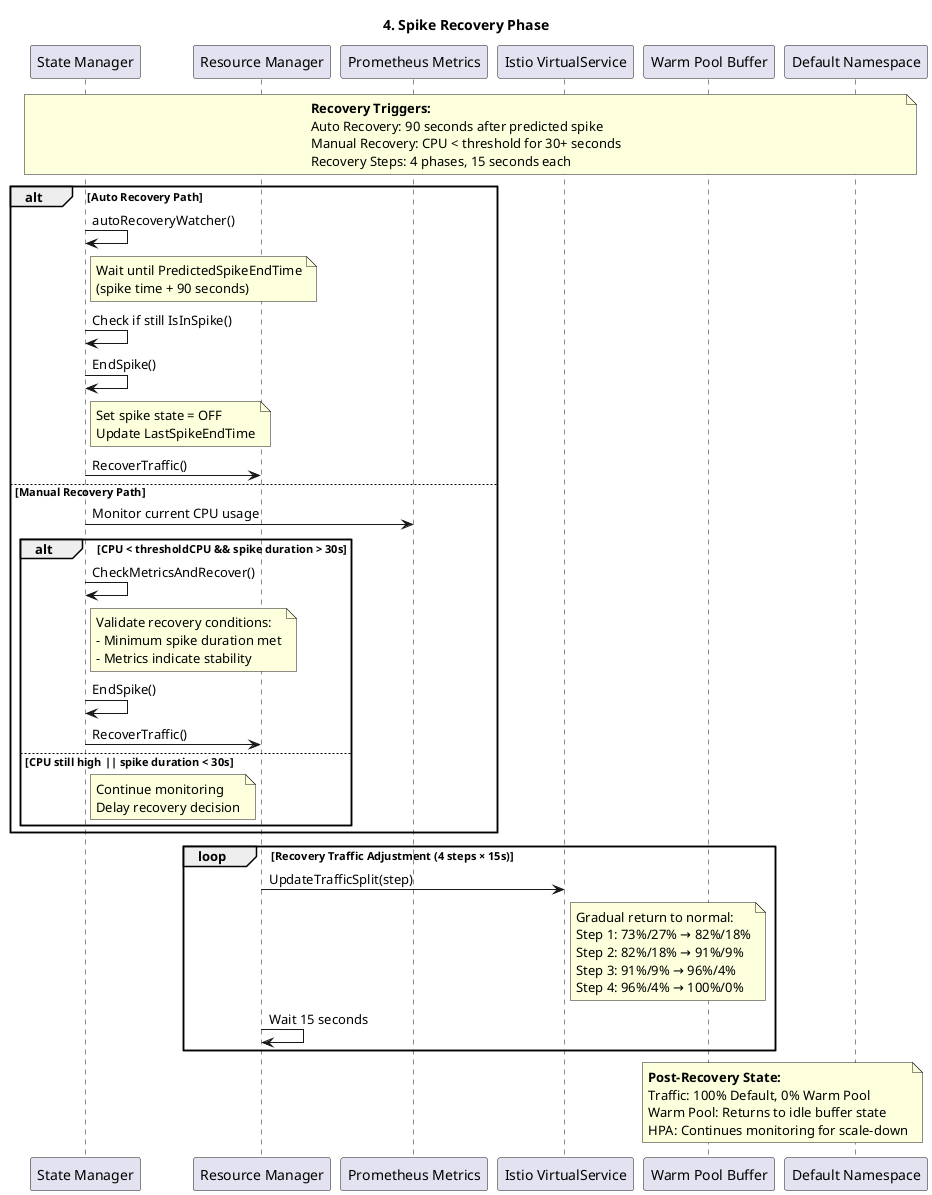 @startuml
title 4. Spike Recovery Phase

participant "State Manager" as StateManager
participant "Resource Manager" as ResourceManager
participant "Prometheus Metrics" as Prometheus
participant "Istio VirtualService" as VirtualService
participant "Warm Pool Buffer" as WarmPoolBuffer
participant "Default Namespace" as DefaultNamespace

note over StateManager, DefaultNamespace
  **Recovery Triggers:**
  Auto Recovery: 90 seconds after predicted spike
  Manual Recovery: CPU < threshold for 30+ seconds
  Recovery Steps: 4 phases, 15 seconds each
end note

alt Auto Recovery Path
    StateManager -> StateManager: autoRecoveryWatcher()
    note right of StateManager: Wait until PredictedSpikeEndTime\n(spike time + 90 seconds)
    
    StateManager -> StateManager: Check if still IsInSpike()
    StateManager -> StateManager: EndSpike()
    note right of StateManager: Set spike state = OFF\nUpdate LastSpikeEndTime
    
    StateManager -> ResourceManager: RecoverTraffic()
    
else Manual Recovery Path
    StateManager -> Prometheus: Monitor current CPU usage
    
    alt CPU < thresholdCPU && spike duration > 30s
        StateManager -> StateManager: CheckMetricsAndRecover()
        note right of StateManager: Validate recovery conditions:\n- Minimum spike duration met\n- Metrics indicate stability
        
        StateManager -> StateManager: EndSpike()
        StateManager -> ResourceManager: RecoverTraffic()
    else CPU still high || spike duration < 30s
        note right of StateManager: Continue monitoring\nDelay recovery decision
    end
end

loop Recovery Traffic Adjustment (4 steps × 15s)
    ResourceManager -> VirtualService: UpdateTrafficSplit(step)
    note right of VirtualService: Gradual return to normal:\nStep 1: 73%/27% → 82%/18%\nStep 2: 82%/18% → 91%/9%\nStep 3: 91%/9% → 96%/4%\nStep 4: 96%/4% → 100%/0%
    
    ResourceManager -> ResourceManager: Wait 15 seconds
end

note over WarmPoolBuffer, DefaultNamespace
  **Post-Recovery State:**
  Traffic: 100% Default, 0% Warm Pool
  Warm Pool: Returns to idle buffer state
  HPA: Continues monitoring for scale-down
end note
@enduml
